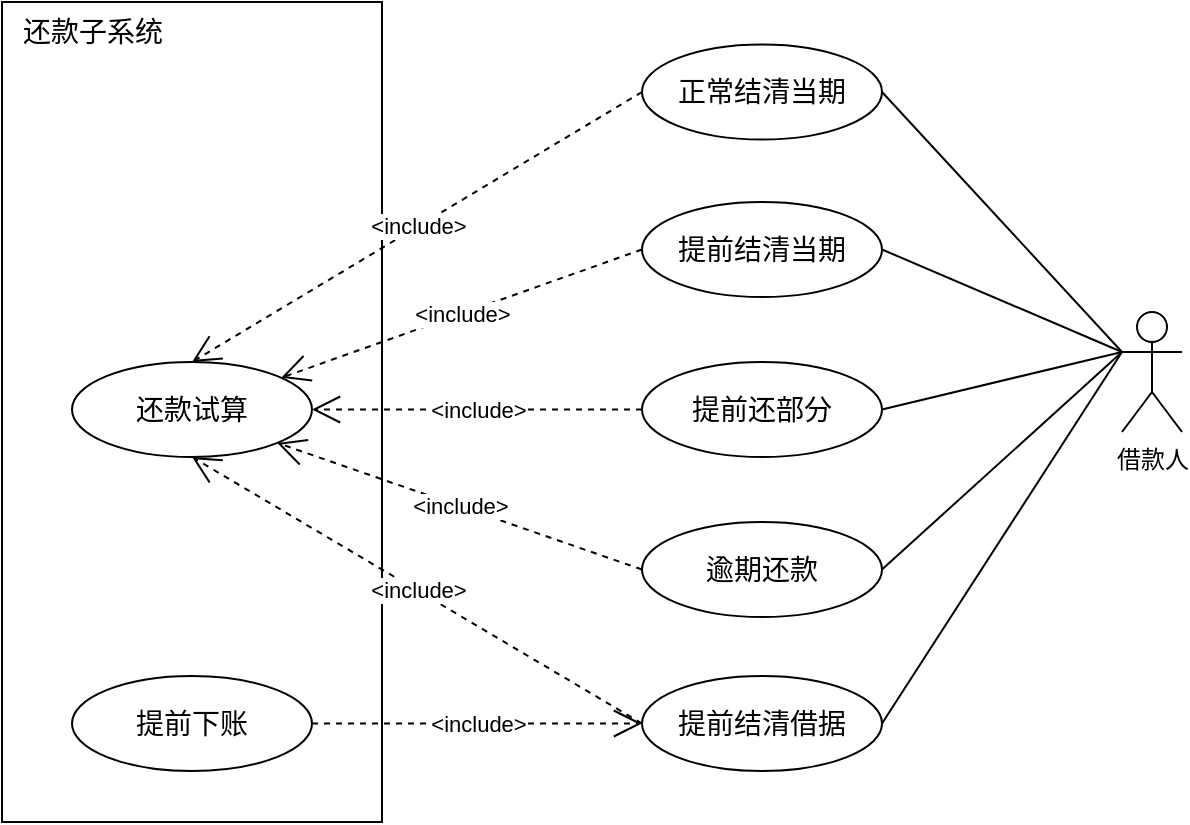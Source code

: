 <mxfile version="21.6.2" type="github">
  <diagram name="第 1 页" id="OZzQpCI_drUhM6XqtYFH">
    <mxGraphModel dx="1166" dy="775" grid="1" gridSize="10" guides="1" tooltips="1" connect="1" arrows="1" fold="1" page="1" pageScale="1" pageWidth="827" pageHeight="1169" math="0" shadow="0">
      <root>
        <mxCell id="0" />
        <mxCell id="1" parent="0" />
        <mxCell id="b81xQP9UtocRlLRCst7A-12" style="rounded=0;orthogonalLoop=1;jettySize=auto;html=1;entryX=1;entryY=0.5;entryDx=0;entryDy=0;endArrow=none;endFill=0;exitX=0;exitY=0.333;exitDx=0;exitDy=0;exitPerimeter=0;" edge="1" parent="1" source="b81xQP9UtocRlLRCst7A-1" target="b81xQP9UtocRlLRCst7A-7">
          <mxGeometry relative="1" as="geometry" />
        </mxCell>
        <mxCell id="b81xQP9UtocRlLRCst7A-13" style="rounded=0;orthogonalLoop=1;jettySize=auto;html=1;entryX=1;entryY=0.5;entryDx=0;entryDy=0;endArrow=none;endFill=0;exitX=0;exitY=0.333;exitDx=0;exitDy=0;exitPerimeter=0;" edge="1" parent="1" source="b81xQP9UtocRlLRCst7A-1" target="b81xQP9UtocRlLRCst7A-8">
          <mxGeometry relative="1" as="geometry">
            <mxPoint x="670" y="380" as="sourcePoint" />
          </mxGeometry>
        </mxCell>
        <mxCell id="b81xQP9UtocRlLRCst7A-1" value="借款人" style="shape=umlActor;verticalLabelPosition=bottom;verticalAlign=top;html=1;" vertex="1" parent="1">
          <mxGeometry x="670" y="355" width="30" height="60" as="geometry" />
        </mxCell>
        <mxCell id="b81xQP9UtocRlLRCst7A-2" value="" style="html=1;whiteSpace=wrap;" vertex="1" parent="1">
          <mxGeometry x="110" y="200" width="190" height="410" as="geometry" />
        </mxCell>
        <mxCell id="b81xQP9UtocRlLRCst7A-3" value="&lt;font style=&quot;font-size: 14px;&quot;&gt;还款子系统&lt;/font&gt;" style="text;html=1;align=center;verticalAlign=middle;resizable=0;points=[];autosize=1;strokeColor=none;fillColor=none;" vertex="1" parent="1">
          <mxGeometry x="110" y="200" width="90" height="30" as="geometry" />
        </mxCell>
        <mxCell id="b81xQP9UtocRlLRCst7A-4" value="&lt;span style=&quot;font-size: 14px;&quot;&gt;正常结清当期&lt;/span&gt;" style="ellipse;whiteSpace=wrap;html=1;" vertex="1" parent="1">
          <mxGeometry x="430" y="221.25" width="120" height="47.5" as="geometry" />
        </mxCell>
        <mxCell id="b81xQP9UtocRlLRCst7A-5" value="&lt;span style=&quot;font-size: 14px;&quot;&gt;提前结清当期&lt;/span&gt;" style="ellipse;whiteSpace=wrap;html=1;" vertex="1" parent="1">
          <mxGeometry x="430" y="300" width="120" height="47.5" as="geometry" />
        </mxCell>
        <mxCell id="b81xQP9UtocRlLRCst7A-6" value="&lt;span style=&quot;font-size: 14px;&quot;&gt;提前还部分&lt;/span&gt;" style="ellipse;whiteSpace=wrap;html=1;" vertex="1" parent="1">
          <mxGeometry x="430" y="380" width="120" height="47.5" as="geometry" />
        </mxCell>
        <mxCell id="b81xQP9UtocRlLRCst7A-7" value="&lt;span style=&quot;font-size: 14px;&quot;&gt;逾期还款&lt;/span&gt;" style="ellipse;whiteSpace=wrap;html=1;" vertex="1" parent="1">
          <mxGeometry x="430" y="460" width="120" height="47.5" as="geometry" />
        </mxCell>
        <mxCell id="b81xQP9UtocRlLRCst7A-8" value="&lt;span style=&quot;font-size: 14px;&quot;&gt;提前结清借据&lt;/span&gt;" style="ellipse;whiteSpace=wrap;html=1;" vertex="1" parent="1">
          <mxGeometry x="430" y="537" width="120" height="47.5" as="geometry" />
        </mxCell>
        <mxCell id="b81xQP9UtocRlLRCst7A-9" value="" style="endArrow=none;html=1;rounded=0;exitX=0;exitY=0.333;exitDx=0;exitDy=0;exitPerimeter=0;entryX=1;entryY=0.5;entryDx=0;entryDy=0;" edge="1" parent="1" source="b81xQP9UtocRlLRCst7A-1" target="b81xQP9UtocRlLRCst7A-4">
          <mxGeometry width="50" height="50" relative="1" as="geometry">
            <mxPoint x="640" y="340" as="sourcePoint" />
            <mxPoint x="690" y="290" as="targetPoint" />
          </mxGeometry>
        </mxCell>
        <mxCell id="b81xQP9UtocRlLRCst7A-10" value="" style="endArrow=none;html=1;rounded=0;exitX=0;exitY=0.333;exitDx=0;exitDy=0;exitPerimeter=0;entryX=1;entryY=0.5;entryDx=0;entryDy=0;" edge="1" parent="1" source="b81xQP9UtocRlLRCst7A-1" target="b81xQP9UtocRlLRCst7A-5">
          <mxGeometry width="50" height="50" relative="1" as="geometry">
            <mxPoint x="655" y="445" as="sourcePoint" />
            <mxPoint x="550" y="330" as="targetPoint" />
          </mxGeometry>
        </mxCell>
        <mxCell id="b81xQP9UtocRlLRCst7A-11" value="" style="endArrow=none;html=1;rounded=0;entryX=1;entryY=0.5;entryDx=0;entryDy=0;exitX=0;exitY=0.333;exitDx=0;exitDy=0;exitPerimeter=0;" edge="1" parent="1" source="b81xQP9UtocRlLRCst7A-1" target="b81xQP9UtocRlLRCst7A-6">
          <mxGeometry width="50" height="50" relative="1" as="geometry">
            <mxPoint x="650" y="404" as="sourcePoint" />
            <mxPoint x="560" y="350" as="targetPoint" />
          </mxGeometry>
        </mxCell>
        <mxCell id="b81xQP9UtocRlLRCst7A-16" value="&lt;span style=&quot;font-size: 14px;&quot;&gt;还款试算&lt;/span&gt;" style="ellipse;whiteSpace=wrap;html=1;" vertex="1" parent="1">
          <mxGeometry x="145" y="380" width="120" height="47.5" as="geometry" />
        </mxCell>
        <mxCell id="b81xQP9UtocRlLRCst7A-18" value="&amp;lt;include&amp;gt;" style="endArrow=open;endSize=12;dashed=1;html=1;rounded=0;entryX=0.5;entryY=0;entryDx=0;entryDy=0;exitX=0;exitY=0.5;exitDx=0;exitDy=0;" edge="1" parent="1" source="b81xQP9UtocRlLRCst7A-4" target="b81xQP9UtocRlLRCst7A-16">
          <mxGeometry width="160" relative="1" as="geometry">
            <mxPoint x="270" y="250" as="sourcePoint" />
            <mxPoint x="430" y="250" as="targetPoint" />
          </mxGeometry>
        </mxCell>
        <mxCell id="b81xQP9UtocRlLRCst7A-19" value="&amp;lt;include&amp;gt;" style="endArrow=open;endSize=12;dashed=1;html=1;rounded=0;exitX=0;exitY=0.5;exitDx=0;exitDy=0;" edge="1" parent="1" source="b81xQP9UtocRlLRCst7A-5" target="b81xQP9UtocRlLRCst7A-16">
          <mxGeometry width="160" relative="1" as="geometry">
            <mxPoint x="440" y="255" as="sourcePoint" />
            <mxPoint x="215" y="371" as="targetPoint" />
          </mxGeometry>
        </mxCell>
        <mxCell id="b81xQP9UtocRlLRCst7A-20" value="&amp;lt;include&amp;gt;" style="endArrow=open;endSize=12;dashed=1;html=1;rounded=0;entryX=1;entryY=0.5;entryDx=0;entryDy=0;" edge="1" parent="1" source="b81xQP9UtocRlLRCst7A-6" target="b81xQP9UtocRlLRCst7A-16">
          <mxGeometry width="160" relative="1" as="geometry">
            <mxPoint x="440" y="334" as="sourcePoint" />
            <mxPoint x="260" y="398" as="targetPoint" />
          </mxGeometry>
        </mxCell>
        <mxCell id="b81xQP9UtocRlLRCst7A-21" value="&amp;lt;include&amp;gt;" style="endArrow=open;endSize=12;dashed=1;html=1;rounded=0;entryX=1;entryY=1;entryDx=0;entryDy=0;exitX=0;exitY=0.5;exitDx=0;exitDy=0;" edge="1" parent="1" source="b81xQP9UtocRlLRCst7A-7" target="b81xQP9UtocRlLRCst7A-16">
          <mxGeometry width="160" relative="1" as="geometry">
            <mxPoint x="440" y="414" as="sourcePoint" />
            <mxPoint x="275" y="414" as="targetPoint" />
          </mxGeometry>
        </mxCell>
        <mxCell id="b81xQP9UtocRlLRCst7A-22" value="&amp;lt;include&amp;gt;" style="endArrow=open;endSize=12;dashed=1;html=1;rounded=0;entryX=0.5;entryY=1;entryDx=0;entryDy=0;exitX=0;exitY=0.5;exitDx=0;exitDy=0;" edge="1" parent="1" source="b81xQP9UtocRlLRCst7A-8" target="b81xQP9UtocRlLRCst7A-16">
          <mxGeometry width="160" relative="1" as="geometry">
            <mxPoint x="440" y="494" as="sourcePoint" />
            <mxPoint x="258" y="430" as="targetPoint" />
          </mxGeometry>
        </mxCell>
        <mxCell id="b81xQP9UtocRlLRCst7A-23" value="&lt;span style=&quot;font-size: 14px;&quot;&gt;提前下账&lt;/span&gt;" style="ellipse;whiteSpace=wrap;html=1;" vertex="1" parent="1">
          <mxGeometry x="145" y="537" width="120" height="47.5" as="geometry" />
        </mxCell>
        <mxCell id="b81xQP9UtocRlLRCst7A-24" value="&amp;lt;include&amp;gt;" style="endArrow=open;endSize=12;dashed=1;html=1;rounded=0;exitX=1;exitY=0.5;exitDx=0;exitDy=0;entryX=0;entryY=0.5;entryDx=0;entryDy=0;" edge="1" parent="1" source="b81xQP9UtocRlLRCst7A-23" target="b81xQP9UtocRlLRCst7A-8">
          <mxGeometry width="160" relative="1" as="geometry">
            <mxPoint x="260" y="560" as="sourcePoint" />
            <mxPoint x="420" y="560" as="targetPoint" />
          </mxGeometry>
        </mxCell>
      </root>
    </mxGraphModel>
  </diagram>
</mxfile>
